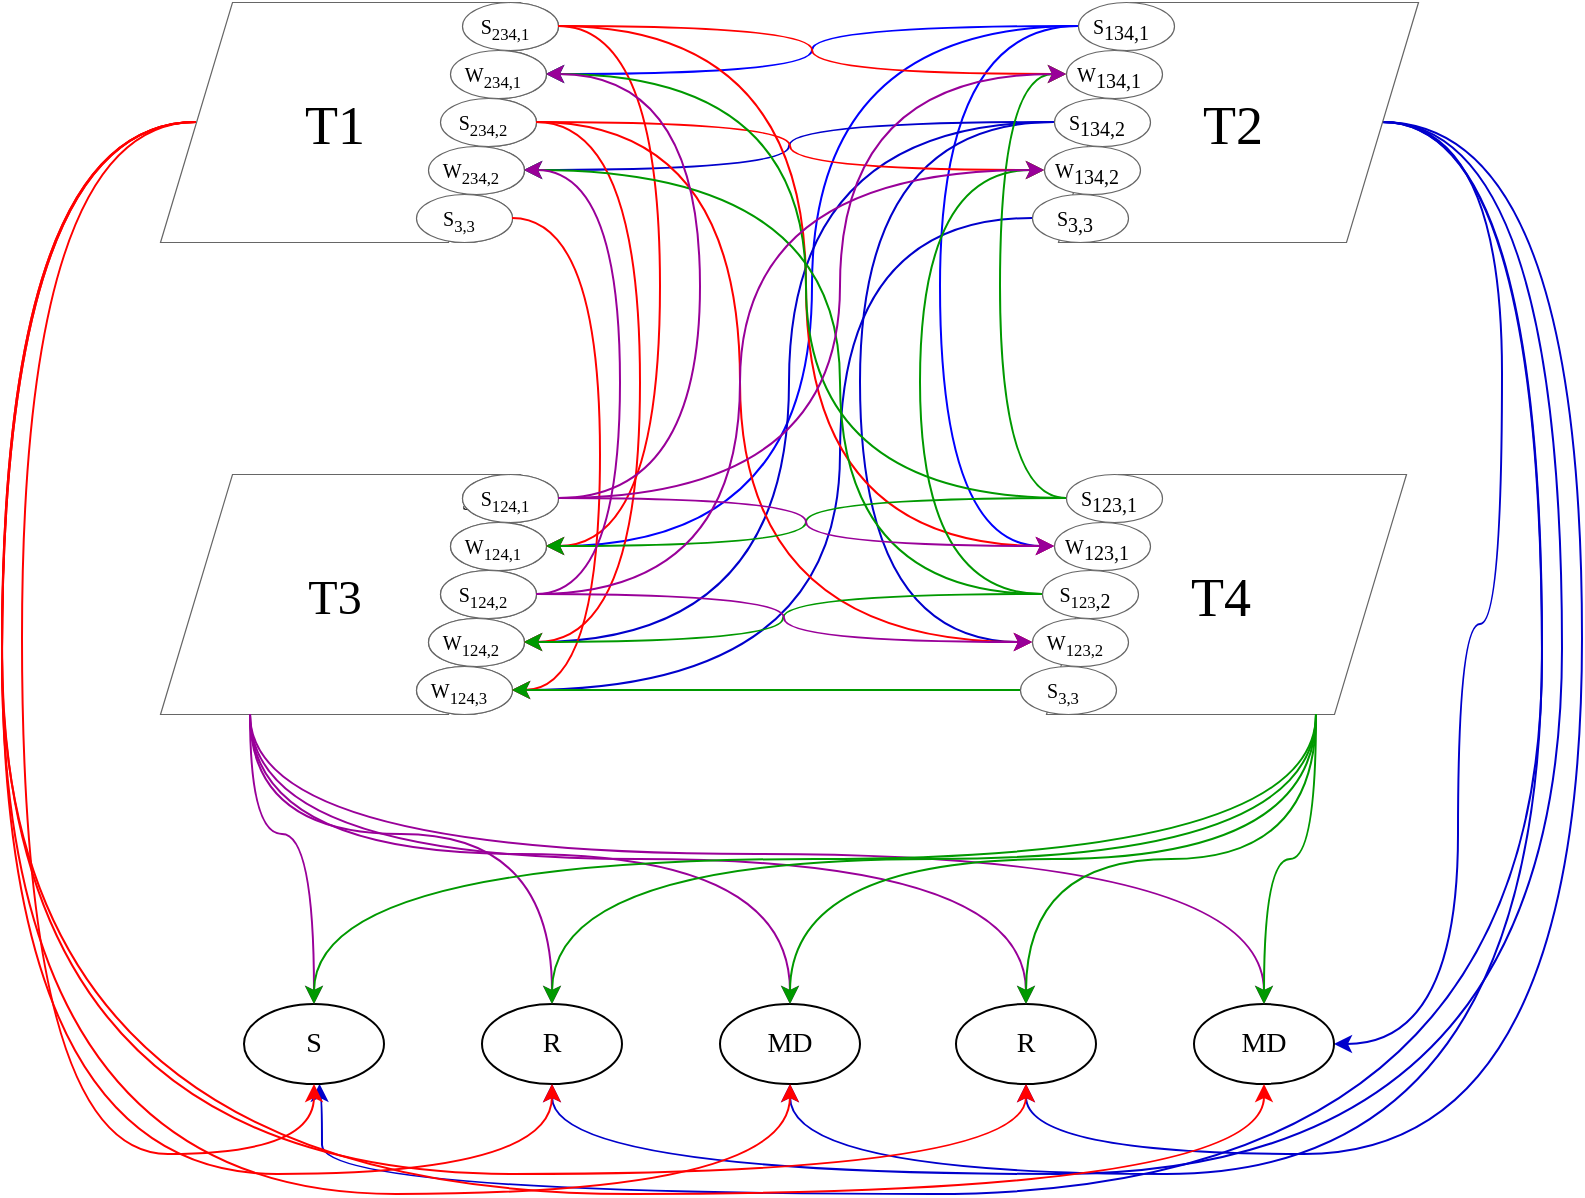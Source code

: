 <mxfile version="12.9.0" type="device"><diagram id="0S4hWptfCHv2xqRoXBx6" name="Page-1"><mxGraphModel dx="1550" dy="787" grid="1" gridSize="10" guides="1" tooltips="1" connect="1" arrows="1" fold="1" page="1" pageScale="1" pageWidth="827" pageHeight="1169" math="0" shadow="0"><root><mxCell id="0"/><mxCell id="1" parent="0"/><mxCell id="6VLG5FuxKsr_QqxVnZGW-50" style="edgeStyle=orthogonalEdgeStyle;curved=1;rounded=0;orthogonalLoop=1;jettySize=auto;html=1;exitX=1;exitY=0.5;exitDx=0;exitDy=0;entryX=1;entryY=0.5;entryDx=0;entryDy=0;strokeColor=#0000CC;" edge="1" parent="1" source="fRwO0WKlXStswiQrWgUu-68" target="6VLG5FuxKsr_QqxVnZGW-5"><mxGeometry relative="1" as="geometry"><Array as="points"><mxPoint x="770" y="104"/><mxPoint x="770" y="355"/><mxPoint x="748" y="355"/><mxPoint x="748" y="565"/></Array></mxGeometry></mxCell><mxCell id="6VLG5FuxKsr_QqxVnZGW-51" style="edgeStyle=orthogonalEdgeStyle;curved=1;rounded=0;orthogonalLoop=1;jettySize=auto;html=1;exitX=1;exitY=0.5;exitDx=0;exitDy=0;entryX=0.5;entryY=1;entryDx=0;entryDy=0;strokeColor=#0000CC;" edge="1" parent="1" source="fRwO0WKlXStswiQrWgUu-68" target="6VLG5FuxKsr_QqxVnZGW-4"><mxGeometry relative="1" as="geometry"><Array as="points"><mxPoint x="810" y="104"/><mxPoint x="810" y="620"/><mxPoint x="532" y="620"/></Array></mxGeometry></mxCell><mxCell id="6VLG5FuxKsr_QqxVnZGW-52" style="edgeStyle=orthogonalEdgeStyle;curved=1;rounded=0;orthogonalLoop=1;jettySize=auto;html=1;exitX=1;exitY=0.5;exitDx=0;exitDy=0;entryX=0.5;entryY=1;entryDx=0;entryDy=0;strokeColor=#0000CC;" edge="1" parent="1" source="fRwO0WKlXStswiQrWgUu-68" target="fRwO0WKlXStswiQrWgUu-132"><mxGeometry relative="1" as="geometry"><Array as="points"><mxPoint x="790" y="104"/><mxPoint x="790" y="630"/><mxPoint x="414" y="630"/></Array></mxGeometry></mxCell><mxCell id="6VLG5FuxKsr_QqxVnZGW-53" style="edgeStyle=orthogonalEdgeStyle;curved=1;rounded=0;orthogonalLoop=1;jettySize=auto;html=1;exitX=1;exitY=0.5;exitDx=0;exitDy=0;entryX=0.5;entryY=1;entryDx=0;entryDy=0;strokeColor=#0000CC;" edge="1" parent="1" source="fRwO0WKlXStswiQrWgUu-68" target="fRwO0WKlXStswiQrWgUu-131"><mxGeometry relative="1" as="geometry"><Array as="points"><mxPoint x="800" y="104"/><mxPoint x="800" y="630"/><mxPoint x="295" y="630"/></Array></mxGeometry></mxCell><mxCell id="6VLG5FuxKsr_QqxVnZGW-54" style="edgeStyle=orthogonalEdgeStyle;curved=1;rounded=0;orthogonalLoop=1;jettySize=auto;html=1;exitX=1;exitY=0.5;exitDx=0;exitDy=0;strokeColor=#0000CC;entryX=0.54;entryY=0.998;entryDx=0;entryDy=0;entryPerimeter=0;" edge="1" parent="1" source="fRwO0WKlXStswiQrWgUu-68" target="fRwO0WKlXStswiQrWgUu-130"><mxGeometry relative="1" as="geometry"><mxPoint x="190" y="591" as="targetPoint"/><Array as="points"><mxPoint x="790" y="104"/><mxPoint x="790" y="640"/><mxPoint x="180" y="640"/><mxPoint x="180" y="591"/><mxPoint x="179" y="591"/></Array></mxGeometry></mxCell><UserObject label="T2" lucidchartObjectId="MofJwMGn8~mS" id="fRwO0WKlXStswiQrWgUu-68"><mxCell style="html=1;whiteSpace=wrap;shape=parallelogram;perimeter=parallelogramPerimeter;anchorPointDirection=0;fontSize=27;fontColor=#000000;align=center;spacingLeft=6.72;spacingRight=11.2;spacingTop=3.2;spacing=5;strokeColor=#666666;strokeOpacity=100;fillOpacity=100;shadow=0;fillColor=#ffffff;strokeWidth=0.6;fontFamily=Times New Roman;" parent="1" vertex="1"><mxGeometry x="548" y="44" width="180" height="120" as="geometry"/></mxCell></UserObject><mxCell id="6VLG5FuxKsr_QqxVnZGW-15" style="edgeStyle=orthogonalEdgeStyle;curved=1;rounded=0;orthogonalLoop=1;jettySize=auto;html=1;exitX=0;exitY=0.5;exitDx=0;exitDy=0;entryX=1;entryY=0.5;entryDx=0;entryDy=0;strokeColor=#0000FF;" edge="1" parent="1" source="fRwO0WKlXStswiQrWgUu-71" target="fRwO0WKlXStswiQrWgUu-155"><mxGeometry relative="1" as="geometry"/></mxCell><mxCell id="6VLG5FuxKsr_QqxVnZGW-16" style="edgeStyle=orthogonalEdgeStyle;curved=1;rounded=0;orthogonalLoop=1;jettySize=auto;html=1;exitX=0;exitY=0.5;exitDx=0;exitDy=0;entryX=0;entryY=0.5;entryDx=0;entryDy=0;strokeColor=#0000FF;" edge="1" parent="1" source="fRwO0WKlXStswiQrWgUu-71" target="fRwO0WKlXStswiQrWgUu-66"><mxGeometry relative="1" as="geometry"><Array as="points"><mxPoint x="489" y="56"/><mxPoint x="489" y="316"/></Array></mxGeometry></mxCell><mxCell id="6VLG5FuxKsr_QqxVnZGW-17" style="edgeStyle=orthogonalEdgeStyle;curved=1;rounded=0;orthogonalLoop=1;jettySize=auto;html=1;exitX=0;exitY=0.5;exitDx=0;exitDy=0;entryX=1;entryY=0.5;entryDx=0;entryDy=0;strokeColor=#0000FF;" edge="1" parent="1" source="fRwO0WKlXStswiQrWgUu-71" target="fRwO0WKlXStswiQrWgUu-164"><mxGeometry relative="1" as="geometry"/></mxCell><UserObject label="S&lt;sub style=&quot;font-size: 10px&quot;&gt;134,1&lt;/sub&gt;" lucidchartObjectId="MofJ4BPKl9GO" id="fRwO0WKlXStswiQrWgUu-71"><mxCell style="html=1;whiteSpace=wrap;ellipse;fontSize=10;fontColor=#000000;align=center;spacingLeft=6.72;spacingRight=11.2;spacingTop=3.2;spacing=5;strokeColor=#666666;strokeOpacity=100;fillOpacity=100;shadow=0;fillColor=#ffffff;strokeWidth=0.6;fontFamily=Times New Roman;" parent="1" vertex="1"><mxGeometry x="558" y="44" width="48" height="24" as="geometry"/></mxCell></UserObject><UserObject label="W&lt;sub style=&quot;font-size: 10px&quot;&gt;134,1&lt;/sub&gt;" lucidchartObjectId="MofJkWQ2pW.A" id="fRwO0WKlXStswiQrWgUu-73"><mxCell style="html=1;whiteSpace=wrap;ellipse;fontSize=10;fontColor=#000000;align=center;spacingLeft=6.72;spacingRight=11.2;spacingTop=3.2;spacing=5;strokeColor=#666666;strokeOpacity=100;fillOpacity=100;shadow=0;fillColor=#ffffff;strokeWidth=0.6;fontFamily=Times New Roman;" parent="1" vertex="1"><mxGeometry x="552" y="68" width="48" height="24" as="geometry"/></mxCell></UserObject><mxCell id="6VLG5FuxKsr_QqxVnZGW-19" style="edgeStyle=orthogonalEdgeStyle;curved=1;rounded=0;orthogonalLoop=1;jettySize=auto;html=1;exitX=0;exitY=0.5;exitDx=0;exitDy=0;entryX=1;entryY=0.5;entryDx=0;entryDy=0;strokeColor=#0000CC;" edge="1" parent="1" source="fRwO0WKlXStswiQrWgUu-75" target="fRwO0WKlXStswiQrWgUu-157"><mxGeometry relative="1" as="geometry"/></mxCell><mxCell id="6VLG5FuxKsr_QqxVnZGW-20" style="edgeStyle=orthogonalEdgeStyle;curved=1;rounded=0;orthogonalLoop=1;jettySize=auto;html=1;exitX=0;exitY=0.5;exitDx=0;exitDy=0;entryX=1;entryY=0.5;entryDx=0;entryDy=0;strokeColor=#0000CC;" edge="1" parent="1" source="fRwO0WKlXStswiQrWgUu-75" target="fRwO0WKlXStswiQrWgUu-166"><mxGeometry relative="1" as="geometry"/></mxCell><mxCell id="6VLG5FuxKsr_QqxVnZGW-21" style="edgeStyle=orthogonalEdgeStyle;curved=1;rounded=0;orthogonalLoop=1;jettySize=auto;html=1;exitX=0;exitY=0.5;exitDx=0;exitDy=0;entryX=0;entryY=0.5;entryDx=0;entryDy=0;strokeColor=#0000CC;" edge="1" parent="1" source="fRwO0WKlXStswiQrWgUu-75" target="fRwO0WKlXStswiQrWgUu-74"><mxGeometry relative="1" as="geometry"><Array as="points"><mxPoint x="449" y="104"/><mxPoint x="449" y="364"/></Array></mxGeometry></mxCell><UserObject label="&lt;span style=&quot;font-size: 10px&quot;&gt;S&lt;/span&gt;&lt;sub style=&quot;font-size: 10px&quot;&gt;134,2&lt;/sub&gt;" lucidchartObjectId="MofJmRIFMM4r" id="fRwO0WKlXStswiQrWgUu-75"><mxCell style="html=1;whiteSpace=wrap;ellipse;fontSize=10;fontColor=#000000;align=center;spacingLeft=6.72;spacingRight=11.2;spacingTop=3.2;spacing=5;strokeColor=#666666;strokeOpacity=100;fillOpacity=100;shadow=0;fillColor=#ffffff;strokeWidth=0.6;fontFamily=Times New Roman;" parent="1" vertex="1"><mxGeometry x="546" y="92" width="48" height="24" as="geometry"/></mxCell></UserObject><UserObject label="W&lt;sub style=&quot;font-size: 10px&quot;&gt;134,2&lt;/sub&gt;" lucidchartObjectId="MofJY4cPHfTY" id="fRwO0WKlXStswiQrWgUu-77"><mxCell style="html=1;whiteSpace=wrap;ellipse;fontSize=10;fontColor=#000000;align=center;spacingLeft=6.72;spacingRight=11.2;spacingTop=3.2;spacing=5;strokeColor=#666666;strokeOpacity=100;fillOpacity=100;shadow=0;fillColor=#ffffff;strokeWidth=0.6;fontFamily=Times New Roman;" parent="1" vertex="1"><mxGeometry x="541" y="116" width="48" height="24" as="geometry"/></mxCell></UserObject><mxCell id="6VLG5FuxKsr_QqxVnZGW-22" style="edgeStyle=orthogonalEdgeStyle;curved=1;rounded=0;orthogonalLoop=1;jettySize=auto;html=1;exitX=0;exitY=0.5;exitDx=0;exitDy=0;entryX=1;entryY=0.5;entryDx=0;entryDy=0;strokeColor=#0000CC;" edge="1" parent="1" source="fRwO0WKlXStswiQrWgUu-80" target="fRwO0WKlXStswiQrWgUu-167"><mxGeometry relative="1" as="geometry"><Array as="points"><mxPoint x="439" y="152"/><mxPoint x="439" y="388"/></Array></mxGeometry></mxCell><UserObject label="S&lt;sub style=&quot;font-size: 10px&quot;&gt;3,3&lt;/sub&gt;" lucidchartObjectId="MofJpXrhPUDA" id="fRwO0WKlXStswiQrWgUu-80"><mxCell style="html=1;whiteSpace=wrap;ellipse;fontSize=10;fontColor=#000000;align=center;spacingLeft=6.72;spacingRight=11.2;spacingTop=3.2;spacing=5;strokeColor=#666666;strokeOpacity=100;fillOpacity=100;shadow=0;fillColor=#ffffff;strokeWidth=0.6;fontFamily=Times New Roman;" parent="1" vertex="1"><mxGeometry x="535" y="140" width="48" height="24" as="geometry"/></mxCell></UserObject><mxCell id="fRwO0WKlXStswiQrWgUu-130" value="S" style="ellipse;whiteSpace=wrap;html=1;shadow=0;fontFamily=Times New Roman;fontSize=14;" parent="1" vertex="1"><mxGeometry x="141" y="545" width="70" height="40" as="geometry"/></mxCell><mxCell id="fRwO0WKlXStswiQrWgUu-131" value="R" style="ellipse;whiteSpace=wrap;html=1;shadow=0;fontFamily=Times New Roman;fontSize=14;" parent="1" vertex="1"><mxGeometry x="260" y="545" width="70" height="40" as="geometry"/></mxCell><mxCell id="fRwO0WKlXStswiQrWgUu-132" value="MD" style="ellipse;whiteSpace=wrap;html=1;shadow=0;fontFamily=Times New Roman;fontSize=14;" parent="1" vertex="1"><mxGeometry x="379" y="545" width="70" height="40" as="geometry"/></mxCell><mxCell id="6VLG5FuxKsr_QqxVnZGW-2" value="" style="group" vertex="1" connectable="0" parent="1"><mxGeometry x="99" y="280" width="199" height="144" as="geometry"/></mxCell><UserObject label="T3" lucidchartObjectId="DsfJhHFJAg9l" id="fRwO0WKlXStswiQrWgUu-65"><mxCell style="html=1;whiteSpace=wrap;shape=parallelogram;perimeter=parallelogramPerimeter;anchorPointDirection=0;fontSize=24;fontColor=#000000;align=center;spacingLeft=6.72;spacingRight=11.2;spacingTop=3.2;spacing=5;strokeColor=#666666;strokeOpacity=100;fillOpacity=100;shadow=0;fillColor=#ffffff;strokeWidth=0.6;fontFamily=Times New Roman;" parent="6VLG5FuxKsr_QqxVnZGW-2" vertex="1"><mxGeometry width="180" height="120" as="geometry"/></mxCell></UserObject><UserObject label="S123567,1" lucidchartObjectId="DsfJ2_~DsUY0" id="fRwO0WKlXStswiQrWgUu-67"><mxCell style="html=1;whiteSpace=wrap;ellipse;fontSize=10;fontColor=#000000;align=center;spacingLeft=6.72;spacingRight=11.2;spacingTop=3.2;spacing=5;strokeColor=#666666;strokeOpacity=100;fillOpacity=100;shadow=0;fillColor=#ffffff;strokeWidth=0.6;fontFamily=Times New Roman;" parent="6VLG5FuxKsr_QqxVnZGW-2" vertex="1"><mxGeometry x="151" width="48" height="24" as="geometry"/></mxCell></UserObject><UserObject label="W168,1" lucidchartObjectId="DsfJARWSgV_c" id="fRwO0WKlXStswiQrWgUu-70"><mxCell style="html=1;whiteSpace=wrap;ellipse;fontSize=10;fontColor=#000000;align=center;spacingLeft=6.72;spacingRight=11.2;spacingTop=3.2;spacing=5;strokeColor=#666666;strokeOpacity=100;fillOpacity=100;shadow=0;fillColor=#ffffff;strokeWidth=0.6;fontFamily=Times New Roman;" parent="6VLG5FuxKsr_QqxVnZGW-2" vertex="1"><mxGeometry x="145" y="24" width="48" height="24" as="geometry"/></mxCell></UserObject><UserObject label="W3,2" lucidchartObjectId="DsfJtX_I.BW~" id="fRwO0WKlXStswiQrWgUu-72"><mxCell style="html=1;whiteSpace=wrap;ellipse;fontSize=10;fontColor=#000000;align=center;spacingLeft=6.72;spacingRight=11.2;spacingTop=3.2;spacing=5;strokeColor=#666666;strokeOpacity=100;fillOpacity=100;shadow=0;fillColor=#ffffff;strokeWidth=0.6;fontFamily=Times New Roman;" parent="6VLG5FuxKsr_QqxVnZGW-2" vertex="1"><mxGeometry x="140" y="48" width="48" height="24" as="geometry"/></mxCell></UserObject><UserObject label="S1,2" lucidchartObjectId="DsfJk3O54fmY" id="fRwO0WKlXStswiQrWgUu-76"><mxCell style="html=1;whiteSpace=wrap;ellipse;fontSize=10;fontColor=#000000;align=center;spacingLeft=6.72;spacingRight=11.2;spacingTop=3.2;spacing=5;strokeColor=#666666;strokeOpacity=100;fillOpacity=100;shadow=0;fillColor=#ffffff;strokeWidth=0.6;fontFamily=Times New Roman;" parent="6VLG5FuxKsr_QqxVnZGW-2" vertex="1"><mxGeometry x="134" y="72" width="48" height="24" as="geometry"/></mxCell></UserObject><UserObject label="W1,2" lucidchartObjectId="DsfJ9u0x5gxW" id="fRwO0WKlXStswiQrWgUu-79"><mxCell style="html=1;whiteSpace=wrap;ellipse;fontSize=10;fontColor=#000000;align=center;spacingLeft=6.72;spacingRight=11.2;spacingTop=3.2;spacing=5;strokeColor=#666666;strokeOpacity=100;fillOpacity=100;shadow=0;fillColor=#ffffff;strokeWidth=0.6;fontFamily=Times New Roman;" parent="6VLG5FuxKsr_QqxVnZGW-2" vertex="1"><mxGeometry x="128" y="96" width="48" height="24" as="geometry"/></mxCell></UserObject><mxCell id="fRwO0WKlXStswiQrWgUu-161" value="" style="group;fontFamily=Times New Roman;fontColor=#000000;" parent="6VLG5FuxKsr_QqxVnZGW-2" vertex="1" connectable="0"><mxGeometry width="199" height="144" as="geometry"/></mxCell><UserObject label="S&lt;sub&gt;124,1&lt;/sub&gt;" lucidchartObjectId="DsfJ2_~DsUY0" id="fRwO0WKlXStswiQrWgUu-163"><mxCell style="html=1;whiteSpace=wrap;ellipse;fontSize=10;fontColor=#000000;align=center;spacingLeft=6.72;spacingRight=11.2;spacingTop=3.2;spacing=5;strokeColor=#666666;strokeOpacity=100;fillOpacity=100;shadow=0;fillColor=#ffffff;strokeWidth=0.6;fontFamily=Times New Roman;" parent="fRwO0WKlXStswiQrWgUu-161" vertex="1"><mxGeometry x="151" width="48" height="24" as="geometry"/></mxCell></UserObject><UserObject label="W&lt;sub&gt;124,1&lt;/sub&gt;" lucidchartObjectId="DsfJARWSgV_c" id="fRwO0WKlXStswiQrWgUu-164"><mxCell style="html=1;whiteSpace=wrap;ellipse;fontSize=10;fontColor=#000000;align=center;spacingLeft=6.72;spacingRight=11.2;spacingTop=3.2;spacing=5;strokeColor=#666666;strokeOpacity=100;fillOpacity=100;shadow=0;fillColor=#ffffff;strokeWidth=0.6;fontFamily=Times New Roman;" parent="fRwO0WKlXStswiQrWgUu-161" vertex="1"><mxGeometry x="145" y="24" width="48" height="24" as="geometry"/></mxCell></UserObject><UserObject label="&lt;span style=&quot;font-size: 10px&quot;&gt;S&lt;sub&gt;124&lt;/sub&gt;&lt;/span&gt;&lt;sub&gt;,2&lt;/sub&gt;" lucidchartObjectId="DsfJtX_I.BW~" id="fRwO0WKlXStswiQrWgUu-165"><mxCell style="html=1;whiteSpace=wrap;ellipse;fontSize=10;fontColor=#000000;align=center;spacingLeft=6.72;spacingRight=11.2;spacingTop=3.2;spacing=5;strokeColor=#666666;strokeOpacity=100;fillOpacity=100;shadow=0;fillColor=#ffffff;strokeWidth=0.6;fontFamily=Times New Roman;" parent="fRwO0WKlXStswiQrWgUu-161" vertex="1"><mxGeometry x="140" y="48" width="48" height="24" as="geometry"/></mxCell></UserObject><UserObject label="&lt;span style=&quot;font-size: 10px&quot;&gt;W&lt;/span&gt;&lt;sub&gt;124,2&lt;/sub&gt;" lucidchartObjectId="DsfJk3O54fmY" id="fRwO0WKlXStswiQrWgUu-166"><mxCell style="html=1;whiteSpace=wrap;ellipse;fontSize=10;fontColor=#000000;align=center;spacingLeft=6.72;spacingRight=11.2;spacingTop=3.2;spacing=5;strokeColor=#666666;strokeOpacity=100;fillOpacity=100;shadow=0;fillColor=#ffffff;strokeWidth=0.6;fontFamily=Times New Roman;" parent="fRwO0WKlXStswiQrWgUu-161" vertex="1"><mxGeometry x="134" y="72" width="48" height="24" as="geometry"/></mxCell></UserObject><UserObject label="W&lt;sub&gt;124,3&lt;/sub&gt;" lucidchartObjectId="DsfJ9u0x5gxW" id="fRwO0WKlXStswiQrWgUu-167"><mxCell style="html=1;whiteSpace=wrap;ellipse;fontSize=10;fontColor=#000000;align=center;spacingLeft=6.72;spacingRight=11.2;spacingTop=3.2;spacing=5;strokeColor=#666666;strokeOpacity=100;fillOpacity=100;shadow=0;fillColor=#ffffff;strokeWidth=0.6;fontFamily=Times New Roman;" parent="fRwO0WKlXStswiQrWgUu-161" vertex="1"><mxGeometry x="128" y="96" width="48" height="24" as="geometry"/></mxCell></UserObject><mxCell id="6VLG5FuxKsr_QqxVnZGW-4" value="R" style="ellipse;whiteSpace=wrap;html=1;shadow=0;fontFamily=Times New Roman;fontSize=14;" vertex="1" parent="1"><mxGeometry x="497" y="545" width="70" height="40" as="geometry"/></mxCell><mxCell id="6VLG5FuxKsr_QqxVnZGW-5" value="MD" style="ellipse;whiteSpace=wrap;html=1;shadow=0;fontFamily=Times New Roman;fontSize=14;" vertex="1" parent="1"><mxGeometry x="616" y="545" width="70" height="40" as="geometry"/></mxCell><mxCell id="6VLG5FuxKsr_QqxVnZGW-6" value="" style="group" vertex="1" connectable="0" parent="1"><mxGeometry x="99" y="44" width="199" height="120" as="geometry"/></mxCell><UserObject label="S234567,1" lucidchartObjectId="BjfJ-Wms_cH1" id="fRwO0WKlXStswiQrWgUu-86"><mxCell style="html=1;whiteSpace=wrap;ellipse;fontSize=10;fontColor=#000000;align=center;spacingLeft=6.72;spacingRight=11.2;spacingTop=3.2;spacing=5;strokeColor=#666666;strokeOpacity=100;fillOpacity=100;shadow=0;fillColor=#ffffff;strokeWidth=0.6;fontFamily=Times New Roman;" parent="6VLG5FuxKsr_QqxVnZGW-6" vertex="1"><mxGeometry x="151" width="48" height="24" as="geometry"/></mxCell></UserObject><UserObject label="W468,1" lucidchartObjectId="LjfJGRcRzpxh" id="fRwO0WKlXStswiQrWgUu-87"><mxCell style="html=1;whiteSpace=wrap;ellipse;fontSize=10;fontColor=#000000;align=center;spacingLeft=6.72;spacingRight=11.2;spacingTop=3.2;spacing=5;strokeColor=#666666;strokeOpacity=100;fillOpacity=100;shadow=0;fillColor=#ffffff;strokeWidth=0.6;fontFamily=Times New Roman;" parent="6VLG5FuxKsr_QqxVnZGW-6" vertex="1"><mxGeometry x="145" y="24" width="48" height="24" as="geometry"/></mxCell></UserObject><UserObject label="W2,2" lucidchartObjectId="RjfJDybG9h_2" id="fRwO0WKlXStswiQrWgUu-88"><mxCell style="html=1;whiteSpace=wrap;ellipse;fontSize=10;fontColor=#000000;align=center;spacingLeft=6.72;spacingRight=11.2;spacingTop=3.2;spacing=5;strokeColor=#666666;strokeOpacity=100;fillOpacity=100;shadow=0;fillColor=#ffffff;strokeWidth=0.6;fontFamily=Times New Roman;" parent="6VLG5FuxKsr_QqxVnZGW-6" vertex="1"><mxGeometry x="140" y="48" width="48" height="24" as="geometry"/></mxCell></UserObject><UserObject label="W4,2" lucidchartObjectId="UjfJbLHC._qr" id="fRwO0WKlXStswiQrWgUu-89"><mxCell style="html=1;whiteSpace=wrap;ellipse;fontSize=10;fontColor=#000000;align=center;spacingLeft=6.72;spacingRight=11.2;spacingTop=3.2;spacing=5;strokeColor=#666666;strokeOpacity=100;fillOpacity=100;shadow=0;fillColor=#ffffff;strokeWidth=0.6;fontFamily=Times New Roman;" parent="6VLG5FuxKsr_QqxVnZGW-6" vertex="1"><mxGeometry x="134" y="72" width="48" height="24" as="geometry"/></mxCell></UserObject><UserObject label="W8,2" lucidchartObjectId="XjfJ4xRKOne~" id="fRwO0WKlXStswiQrWgUu-90"><mxCell style="html=1;whiteSpace=wrap;ellipse;fontSize=10;fontColor=#000000;align=center;spacingLeft=6.72;spacingRight=11.2;spacingTop=3.2;spacing=5;strokeColor=#666666;strokeOpacity=100;fillOpacity=100;shadow=0;fillColor=#ffffff;strokeWidth=0.6;fontFamily=Times New Roman;" parent="6VLG5FuxKsr_QqxVnZGW-6" vertex="1"><mxGeometry x="128" y="96" width="48" height="24" as="geometry"/></mxCell></UserObject><UserObject label="T1" lucidchartObjectId="r7eJwl74D5yz" id="fRwO0WKlXStswiQrWgUu-153"><mxCell style="html=1;whiteSpace=wrap;shape=parallelogram;perimeter=parallelogramPerimeter;anchorPointDirection=0;fontSize=27;fontColor=#000000;align=center;spacingLeft=6.72;spacingRight=11.2;spacingTop=3.2;spacing=5;strokeColor=#666666;strokeOpacity=100;fillOpacity=100;shadow=0;fillColor=#ffffff;strokeWidth=0.6;fontFamily=Times New Roman;" parent="6VLG5FuxKsr_QqxVnZGW-6" vertex="1"><mxGeometry width="180" height="120" as="geometry"/></mxCell></UserObject><UserObject label="S&lt;sub&gt;234,1&lt;/sub&gt;" lucidchartObjectId="BjfJ-Wms_cH1" id="fRwO0WKlXStswiQrWgUu-154"><mxCell style="html=1;whiteSpace=wrap;ellipse;fontSize=10;fontColor=#000000;align=center;spacingLeft=6.72;spacingRight=11.2;spacingTop=3.2;spacing=5;strokeColor=#666666;strokeOpacity=100;fillOpacity=100;shadow=0;fillColor=#ffffff;strokeWidth=0.6;fontFamily=Times New Roman;" parent="6VLG5FuxKsr_QqxVnZGW-6" vertex="1"><mxGeometry x="151" width="48" height="24" as="geometry"/></mxCell></UserObject><UserObject label="W&lt;sub&gt;234,1&lt;/sub&gt;" lucidchartObjectId="LjfJGRcRzpxh" id="fRwO0WKlXStswiQrWgUu-155"><mxCell style="html=1;whiteSpace=wrap;ellipse;fontSize=10;fontColor=#000000;align=center;spacingLeft=6.72;spacingRight=11.2;spacingTop=3.2;spacing=5;strokeColor=#666666;strokeOpacity=100;fillOpacity=100;shadow=0;fillColor=#ffffff;strokeWidth=0.6;fontFamily=Times New Roman;" parent="6VLG5FuxKsr_QqxVnZGW-6" vertex="1"><mxGeometry x="145" y="24" width="48" height="24" as="geometry"/></mxCell></UserObject><UserObject label="S&lt;sub&gt;234,2&lt;/sub&gt;" lucidchartObjectId="RjfJDybG9h_2" id="fRwO0WKlXStswiQrWgUu-156"><mxCell style="html=1;whiteSpace=wrap;ellipse;fontSize=10;fontColor=#000000;align=center;spacingLeft=6.72;spacingRight=11.2;spacingTop=3.2;spacing=5;strokeColor=#666666;strokeOpacity=100;fillOpacity=100;shadow=0;fillColor=#ffffff;strokeWidth=0.6;fontFamily=Times New Roman;" parent="6VLG5FuxKsr_QqxVnZGW-6" vertex="1"><mxGeometry x="140" y="48" width="48" height="24" as="geometry"/></mxCell></UserObject><UserObject label="W&lt;sub&gt;234,2&lt;/sub&gt;" lucidchartObjectId="UjfJbLHC._qr" id="fRwO0WKlXStswiQrWgUu-157"><mxCell style="html=1;whiteSpace=wrap;ellipse;fontSize=10;fontColor=#000000;align=center;spacingLeft=6.72;spacingRight=11.2;spacingTop=3.2;spacing=5;strokeColor=#666666;strokeOpacity=100;fillOpacity=100;shadow=0;fillColor=#ffffff;strokeWidth=0.6;fontFamily=Times New Roman;" parent="6VLG5FuxKsr_QqxVnZGW-6" vertex="1"><mxGeometry x="134" y="72" width="48" height="24" as="geometry"/></mxCell></UserObject><UserObject label="S&lt;sub&gt;3,3&lt;/sub&gt;" lucidchartObjectId="XjfJ4xRKOne~" id="fRwO0WKlXStswiQrWgUu-158"><mxCell style="html=1;whiteSpace=wrap;ellipse;fontSize=10;fontColor=#000000;align=center;spacingLeft=6.72;spacingRight=11.2;spacingTop=3.2;spacing=5;strokeColor=#666666;strokeOpacity=100;fillOpacity=100;shadow=0;fillColor=#ffffff;strokeWidth=0.6;fontFamily=Times New Roman;" parent="6VLG5FuxKsr_QqxVnZGW-6" vertex="1"><mxGeometry x="128" y="96" width="48" height="24" as="geometry"/></mxCell></UserObject><mxCell id="6VLG5FuxKsr_QqxVnZGW-7" value="" style="group" vertex="1" connectable="0" parent="1"><mxGeometry x="529" y="280" width="193" height="120" as="geometry"/></mxCell><mxCell id="6VLG5FuxKsr_QqxVnZGW-3" value="" style="group" vertex="1" connectable="0" parent="6VLG5FuxKsr_QqxVnZGW-7"><mxGeometry width="193" height="120" as="geometry"/></mxCell><UserObject label="T4" lucidchartObjectId="PtfJ9S-849rq" id="fRwO0WKlXStswiQrWgUu-63"><mxCell style="html=1;whiteSpace=wrap;shape=parallelogram;perimeter=parallelogramPerimeter;anchorPointDirection=0;fontSize=27;fontColor=#000000;align=center;spacingLeft=6.72;spacingRight=11.2;spacingTop=3.2;spacing=5;strokeColor=#666666;strokeOpacity=100;fillOpacity=100;shadow=0;fillColor=#ffffff;strokeWidth=0.6;fontFamily=Times New Roman;" parent="6VLG5FuxKsr_QqxVnZGW-3" vertex="1"><mxGeometry x="13" width="180" height="120" as="geometry"/></mxCell></UserObject><UserObject label="S&lt;sub style=&quot;font-size: 10px&quot;&gt;123,1&lt;/sub&gt;" lucidchartObjectId="PtfJA6U~3Blm" id="fRwO0WKlXStswiQrWgUu-64"><mxCell style="html=1;whiteSpace=wrap;ellipse;fontSize=10;fontColor=#000000;align=center;spacingLeft=6.72;spacingRight=11.2;spacingTop=3.2;spacing=5;strokeColor=#666666;strokeOpacity=100;fillOpacity=100;shadow=0;fillColor=#ffffff;strokeWidth=0.6;fontFamily=Times New Roman;" parent="6VLG5FuxKsr_QqxVnZGW-3" vertex="1"><mxGeometry x="23" width="48" height="24" as="geometry"/></mxCell></UserObject><UserObject label="W&lt;sub style=&quot;font-size: 10px&quot;&gt;123,1&lt;/sub&gt;" lucidchartObjectId="PtfJ3c1Smah7" id="fRwO0WKlXStswiQrWgUu-66"><mxCell style="html=1;whiteSpace=wrap;ellipse;fontSize=10;fontColor=#000000;align=center;spacingLeft=6.72;spacingRight=11.2;spacingTop=3.2;spacing=5;strokeColor=#666666;strokeOpacity=100;fillOpacity=100;shadow=0;fillColor=#ffffff;strokeWidth=0.6;fontFamily=Times New Roman;" parent="6VLG5FuxKsr_QqxVnZGW-3" vertex="1"><mxGeometry x="17" y="24" width="48" height="24" as="geometry"/></mxCell></UserObject><UserObject label="&lt;span style=&quot;font-size: 10px&quot;&gt;S&lt;/span&gt;&lt;sub&gt;123&lt;/sub&gt;&lt;sub style=&quot;font-size: 10px&quot;&gt;,2&lt;/sub&gt;" lucidchartObjectId="PtfJxlBOVudP" id="fRwO0WKlXStswiQrWgUu-69"><mxCell style="html=1;whiteSpace=wrap;ellipse;fontSize=10;fontColor=#000000;align=center;spacingLeft=6.72;spacingRight=11.2;spacingTop=3.2;spacing=5;strokeColor=#666666;strokeOpacity=100;fillOpacity=100;shadow=0;fillColor=#ffffff;strokeWidth=0.6;fontFamily=Times New Roman;" parent="6VLG5FuxKsr_QqxVnZGW-3" vertex="1"><mxGeometry x="11" y="48" width="48" height="24" as="geometry"/></mxCell></UserObject><UserObject label="W&lt;sub&gt;123,2&lt;/sub&gt;" lucidchartObjectId="PtfJOY-U7aTV" id="fRwO0WKlXStswiQrWgUu-74"><mxCell style="html=1;whiteSpace=wrap;ellipse;fontSize=10;fontColor=#000000;align=center;spacingLeft=6.72;spacingRight=11.2;spacingTop=3.2;spacing=5;strokeColor=#666666;strokeOpacity=100;fillOpacity=100;shadow=0;fillColor=#ffffff;strokeWidth=0.6;fontFamily=Times New Roman;" parent="6VLG5FuxKsr_QqxVnZGW-3" vertex="1"><mxGeometry x="6" y="72" width="48" height="24" as="geometry"/></mxCell></UserObject><UserObject label="S&lt;sub&gt;3,3&lt;/sub&gt;" lucidchartObjectId="PtfJXt0Acyl6" id="fRwO0WKlXStswiQrWgUu-78"><mxCell style="html=1;whiteSpace=wrap;ellipse;fontSize=10;fontColor=#000000;align=center;spacingLeft=6.72;spacingRight=11.2;spacingTop=3.2;spacing=5;strokeColor=#666666;strokeOpacity=100;fillOpacity=100;shadow=0;fillColor=#ffffff;strokeWidth=0.6;fontFamily=Times New Roman;" parent="6VLG5FuxKsr_QqxVnZGW-3" vertex="1"><mxGeometry y="96" width="48" height="24" as="geometry"/></mxCell></UserObject><mxCell id="6VLG5FuxKsr_QqxVnZGW-8" style="edgeStyle=orthogonalEdgeStyle;curved=1;rounded=0;orthogonalLoop=1;jettySize=auto;html=1;exitX=1;exitY=0.5;exitDx=0;exitDy=0;entryX=0;entryY=0.5;entryDx=0;entryDy=0;strokeColor=#FF0000;" edge="1" parent="1" source="fRwO0WKlXStswiQrWgUu-154" target="fRwO0WKlXStswiQrWgUu-73"><mxGeometry relative="1" as="geometry"/></mxCell><mxCell id="6VLG5FuxKsr_QqxVnZGW-9" style="edgeStyle=orthogonalEdgeStyle;curved=1;rounded=0;orthogonalLoop=1;jettySize=auto;html=1;exitX=1;exitY=0.5;exitDx=0;exitDy=0;entryX=1;entryY=0.5;entryDx=0;entryDy=0;strokeColor=#FF0000;" edge="1" parent="1" source="fRwO0WKlXStswiQrWgUu-154" target="fRwO0WKlXStswiQrWgUu-164"><mxGeometry relative="1" as="geometry"><Array as="points"><mxPoint x="349" y="56"/><mxPoint x="349" y="316"/></Array></mxGeometry></mxCell><mxCell id="6VLG5FuxKsr_QqxVnZGW-10" style="edgeStyle=orthogonalEdgeStyle;curved=1;rounded=0;orthogonalLoop=1;jettySize=auto;html=1;exitX=1;exitY=0.5;exitDx=0;exitDy=0;entryX=0;entryY=0.5;entryDx=0;entryDy=0;strokeColor=#FF0000;" edge="1" parent="1" source="fRwO0WKlXStswiQrWgUu-154" target="fRwO0WKlXStswiQrWgUu-66"><mxGeometry relative="1" as="geometry"/></mxCell><mxCell id="6VLG5FuxKsr_QqxVnZGW-11" style="edgeStyle=orthogonalEdgeStyle;curved=1;rounded=0;orthogonalLoop=1;jettySize=auto;html=1;exitX=1;exitY=0.5;exitDx=0;exitDy=0;entryX=0;entryY=0.5;entryDx=0;entryDy=0;strokeColor=#FF0000;" edge="1" parent="1" source="fRwO0WKlXStswiQrWgUu-156" target="fRwO0WKlXStswiQrWgUu-77"><mxGeometry relative="1" as="geometry"/></mxCell><mxCell id="6VLG5FuxKsr_QqxVnZGW-12" style="edgeStyle=orthogonalEdgeStyle;curved=1;rounded=0;orthogonalLoop=1;jettySize=auto;html=1;exitX=1;exitY=0.5;exitDx=0;exitDy=0;entryX=1;entryY=0.5;entryDx=0;entryDy=0;strokeColor=#FF0000;" edge="1" parent="1" source="fRwO0WKlXStswiQrWgUu-156" target="fRwO0WKlXStswiQrWgUu-166"><mxGeometry relative="1" as="geometry"><Array as="points"><mxPoint x="339" y="104"/><mxPoint x="339" y="364"/></Array></mxGeometry></mxCell><mxCell id="6VLG5FuxKsr_QqxVnZGW-13" style="edgeStyle=orthogonalEdgeStyle;curved=1;rounded=0;orthogonalLoop=1;jettySize=auto;html=1;exitX=1;exitY=0.5;exitDx=0;exitDy=0;entryX=0;entryY=0.5;entryDx=0;entryDy=0;strokeColor=#FF0000;" edge="1" parent="1" source="fRwO0WKlXStswiQrWgUu-156" target="fRwO0WKlXStswiQrWgUu-74"><mxGeometry relative="1" as="geometry"><Array as="points"><mxPoint x="389" y="104"/><mxPoint x="389" y="364"/></Array></mxGeometry></mxCell><mxCell id="6VLG5FuxKsr_QqxVnZGW-18" style="edgeStyle=orthogonalEdgeStyle;curved=1;rounded=0;orthogonalLoop=1;jettySize=auto;html=1;exitX=1;exitY=0.5;exitDx=0;exitDy=0;entryX=1;entryY=0.5;entryDx=0;entryDy=0;strokeColor=#FF0000;" edge="1" parent="1" source="fRwO0WKlXStswiQrWgUu-158" target="fRwO0WKlXStswiQrWgUu-167"><mxGeometry relative="1" as="geometry"><Array as="points"><mxPoint x="319" y="152"/><mxPoint x="319" y="388"/></Array></mxGeometry></mxCell><mxCell id="6VLG5FuxKsr_QqxVnZGW-23" style="edgeStyle=orthogonalEdgeStyle;curved=1;rounded=0;orthogonalLoop=1;jettySize=auto;html=1;exitX=0;exitY=0.5;exitDx=0;exitDy=0;entryX=1;entryY=0.5;entryDx=0;entryDy=0;strokeColor=#009900;" edge="1" parent="1" source="fRwO0WKlXStswiQrWgUu-64" target="fRwO0WKlXStswiQrWgUu-164"><mxGeometry relative="1" as="geometry"/></mxCell><mxCell id="6VLG5FuxKsr_QqxVnZGW-24" style="edgeStyle=orthogonalEdgeStyle;curved=1;rounded=0;orthogonalLoop=1;jettySize=auto;html=1;exitX=0;exitY=0.5;exitDx=0;exitDy=0;entryX=1;entryY=0.5;entryDx=0;entryDy=0;strokeColor=#009900;" edge="1" parent="1" source="fRwO0WKlXStswiQrWgUu-64" target="fRwO0WKlXStswiQrWgUu-155"><mxGeometry relative="1" as="geometry"/></mxCell><mxCell id="6VLG5FuxKsr_QqxVnZGW-25" style="edgeStyle=orthogonalEdgeStyle;curved=1;rounded=0;orthogonalLoop=1;jettySize=auto;html=1;exitX=0;exitY=0.5;exitDx=0;exitDy=0;entryX=0;entryY=0.5;entryDx=0;entryDy=0;strokeColor=#009900;" edge="1" parent="1" source="fRwO0WKlXStswiQrWgUu-64" target="fRwO0WKlXStswiQrWgUu-73"><mxGeometry relative="1" as="geometry"><Array as="points"><mxPoint x="519" y="292"/><mxPoint x="519" y="80"/></Array></mxGeometry></mxCell><mxCell id="6VLG5FuxKsr_QqxVnZGW-26" style="edgeStyle=orthogonalEdgeStyle;curved=1;rounded=0;orthogonalLoop=1;jettySize=auto;html=1;exitX=0;exitY=0.5;exitDx=0;exitDy=0;entryX=0;entryY=0.5;entryDx=0;entryDy=0;strokeColor=#009900;" edge="1" parent="1" source="fRwO0WKlXStswiQrWgUu-69" target="fRwO0WKlXStswiQrWgUu-77"><mxGeometry relative="1" as="geometry"><Array as="points"><mxPoint x="479" y="340"/><mxPoint x="479" y="128"/></Array></mxGeometry></mxCell><mxCell id="6VLG5FuxKsr_QqxVnZGW-27" style="edgeStyle=orthogonalEdgeStyle;curved=1;rounded=0;orthogonalLoop=1;jettySize=auto;html=1;exitX=0;exitY=0.5;exitDx=0;exitDy=0;entryX=1;entryY=0.5;entryDx=0;entryDy=0;strokeColor=#009900;" edge="1" parent="1" source="fRwO0WKlXStswiQrWgUu-69" target="fRwO0WKlXStswiQrWgUu-166"><mxGeometry relative="1" as="geometry"/></mxCell><mxCell id="6VLG5FuxKsr_QqxVnZGW-28" style="edgeStyle=orthogonalEdgeStyle;curved=1;rounded=0;orthogonalLoop=1;jettySize=auto;html=1;exitX=0;exitY=0.5;exitDx=0;exitDy=0;entryX=1;entryY=0.5;entryDx=0;entryDy=0;strokeColor=#009900;" edge="1" parent="1" source="fRwO0WKlXStswiQrWgUu-69" target="fRwO0WKlXStswiQrWgUu-157"><mxGeometry relative="1" as="geometry"><Array as="points"><mxPoint x="439" y="340"/><mxPoint x="439" y="128"/></Array></mxGeometry></mxCell><mxCell id="6VLG5FuxKsr_QqxVnZGW-29" style="edgeStyle=orthogonalEdgeStyle;curved=1;rounded=0;orthogonalLoop=1;jettySize=auto;html=1;exitX=0;exitY=0.5;exitDx=0;exitDy=0;strokeColor=#009900;" edge="1" parent="1" source="fRwO0WKlXStswiQrWgUu-78" target="fRwO0WKlXStswiQrWgUu-167"><mxGeometry relative="1" as="geometry"/></mxCell><mxCell id="6VLG5FuxKsr_QqxVnZGW-30" style="edgeStyle=orthogonalEdgeStyle;curved=1;rounded=0;orthogonalLoop=1;jettySize=auto;html=1;exitX=1;exitY=0.5;exitDx=0;exitDy=0;entryX=0;entryY=0.5;entryDx=0;entryDy=0;strokeColor=#990099;" edge="1" parent="1" source="fRwO0WKlXStswiQrWgUu-163" target="fRwO0WKlXStswiQrWgUu-66"><mxGeometry relative="1" as="geometry"/></mxCell><mxCell id="6VLG5FuxKsr_QqxVnZGW-31" style="edgeStyle=orthogonalEdgeStyle;curved=1;rounded=0;orthogonalLoop=1;jettySize=auto;html=1;exitX=1;exitY=0.5;exitDx=0;exitDy=0;entryX=1;entryY=0.5;entryDx=0;entryDy=0;strokeColor=#990099;" edge="1" parent="1" source="fRwO0WKlXStswiQrWgUu-163" target="fRwO0WKlXStswiQrWgUu-155"><mxGeometry relative="1" as="geometry"><Array as="points"><mxPoint x="369" y="292"/><mxPoint x="369" y="80"/></Array></mxGeometry></mxCell><mxCell id="6VLG5FuxKsr_QqxVnZGW-32" style="edgeStyle=orthogonalEdgeStyle;curved=1;rounded=0;orthogonalLoop=1;jettySize=auto;html=1;exitX=1;exitY=0.5;exitDx=0;exitDy=0;entryX=0;entryY=0.5;entryDx=0;entryDy=0;strokeColor=#990099;" edge="1" parent="1" source="fRwO0WKlXStswiQrWgUu-163" target="fRwO0WKlXStswiQrWgUu-73"><mxGeometry relative="1" as="geometry"><Array as="points"><mxPoint x="439" y="292"/><mxPoint x="439" y="80"/></Array></mxGeometry></mxCell><mxCell id="6VLG5FuxKsr_QqxVnZGW-35" style="edgeStyle=orthogonalEdgeStyle;curved=1;rounded=0;orthogonalLoop=1;jettySize=auto;html=1;exitX=1;exitY=0.5;exitDx=0;exitDy=0;entryX=0;entryY=0.5;entryDx=0;entryDy=0;strokeColor=#990099;" edge="1" parent="1" source="fRwO0WKlXStswiQrWgUu-165" target="fRwO0WKlXStswiQrWgUu-74"><mxGeometry relative="1" as="geometry"/></mxCell><mxCell id="6VLG5FuxKsr_QqxVnZGW-36" style="edgeStyle=orthogonalEdgeStyle;curved=1;rounded=0;orthogonalLoop=1;jettySize=auto;html=1;exitX=1;exitY=0.5;exitDx=0;exitDy=0;entryX=0;entryY=0.5;entryDx=0;entryDy=0;strokeColor=#990099;" edge="1" parent="1" source="fRwO0WKlXStswiQrWgUu-165" target="fRwO0WKlXStswiQrWgUu-77"><mxGeometry relative="1" as="geometry"><Array as="points"><mxPoint x="389" y="340"/><mxPoint x="389" y="128"/></Array></mxGeometry></mxCell><mxCell id="6VLG5FuxKsr_QqxVnZGW-37" style="edgeStyle=orthogonalEdgeStyle;curved=1;rounded=0;orthogonalLoop=1;jettySize=auto;html=1;exitX=1;exitY=0.5;exitDx=0;exitDy=0;entryX=1;entryY=0.5;entryDx=0;entryDy=0;strokeColor=#990099;" edge="1" parent="1" source="fRwO0WKlXStswiQrWgUu-165" target="fRwO0WKlXStswiQrWgUu-157"><mxGeometry relative="1" as="geometry"><Array as="points"><mxPoint x="329" y="340"/><mxPoint x="329" y="128"/></Array></mxGeometry></mxCell><mxCell id="6VLG5FuxKsr_QqxVnZGW-39" style="edgeStyle=orthogonalEdgeStyle;curved=1;rounded=0;orthogonalLoop=1;jettySize=auto;html=1;exitX=0.25;exitY=1;exitDx=0;exitDy=0;strokeColor=#990099;" edge="1" parent="1" source="fRwO0WKlXStswiQrWgUu-65" target="6VLG5FuxKsr_QqxVnZGW-5"><mxGeometry relative="1" as="geometry"><Array as="points"><mxPoint x="144" y="470"/><mxPoint x="651" y="470"/></Array></mxGeometry></mxCell><mxCell id="6VLG5FuxKsr_QqxVnZGW-40" style="edgeStyle=orthogonalEdgeStyle;curved=1;rounded=0;orthogonalLoop=1;jettySize=auto;html=1;exitX=0.25;exitY=1;exitDx=0;exitDy=0;entryX=0.5;entryY=0;entryDx=0;entryDy=0;strokeColor=#990099;" edge="1" parent="1" source="fRwO0WKlXStswiQrWgUu-65" target="fRwO0WKlXStswiQrWgUu-130"><mxGeometry relative="1" as="geometry"><Array as="points"><mxPoint x="144" y="460"/><mxPoint x="176" y="460"/></Array></mxGeometry></mxCell><mxCell id="6VLG5FuxKsr_QqxVnZGW-42" style="edgeStyle=orthogonalEdgeStyle;curved=1;rounded=0;orthogonalLoop=1;jettySize=auto;html=1;exitX=0.25;exitY=1;exitDx=0;exitDy=0;strokeColor=#990099;" edge="1" parent="1" source="fRwO0WKlXStswiQrWgUu-65" target="fRwO0WKlXStswiQrWgUu-131"><mxGeometry relative="1" as="geometry"><Array as="points"><mxPoint x="144" y="460"/><mxPoint x="295" y="460"/></Array></mxGeometry></mxCell><mxCell id="6VLG5FuxKsr_QqxVnZGW-43" style="edgeStyle=orthogonalEdgeStyle;curved=1;rounded=0;orthogonalLoop=1;jettySize=auto;html=1;exitX=0.25;exitY=1;exitDx=0;exitDy=0;strokeColor=#990099;" edge="1" parent="1" source="fRwO0WKlXStswiQrWgUu-65" target="fRwO0WKlXStswiQrWgUu-132"><mxGeometry relative="1" as="geometry"><Array as="points"><mxPoint x="144" y="470"/><mxPoint x="414" y="470"/></Array></mxGeometry></mxCell><mxCell id="6VLG5FuxKsr_QqxVnZGW-44" style="edgeStyle=orthogonalEdgeStyle;curved=1;rounded=0;orthogonalLoop=1;jettySize=auto;html=1;exitX=0.25;exitY=1;exitDx=0;exitDy=0;strokeColor=#990099;" edge="1" parent="1" source="fRwO0WKlXStswiQrWgUu-65" target="6VLG5FuxKsr_QqxVnZGW-4"><mxGeometry relative="1" as="geometry"/></mxCell><mxCell id="6VLG5FuxKsr_QqxVnZGW-45" style="edgeStyle=orthogonalEdgeStyle;curved=1;rounded=0;orthogonalLoop=1;jettySize=auto;html=1;exitX=0.75;exitY=1;exitDx=0;exitDy=0;entryX=0.5;entryY=0;entryDx=0;entryDy=0;strokeColor=#009900;" edge="1" parent="1" source="fRwO0WKlXStswiQrWgUu-63" target="6VLG5FuxKsr_QqxVnZGW-5"><mxGeometry relative="1" as="geometry"/></mxCell><mxCell id="6VLG5FuxKsr_QqxVnZGW-46" style="edgeStyle=orthogonalEdgeStyle;curved=1;rounded=0;orthogonalLoop=1;jettySize=auto;html=1;exitX=0.75;exitY=1;exitDx=0;exitDy=0;entryX=0.5;entryY=0;entryDx=0;entryDy=0;strokeColor=#009900;" edge="1" parent="1" source="fRwO0WKlXStswiQrWgUu-63" target="6VLG5FuxKsr_QqxVnZGW-4"><mxGeometry relative="1" as="geometry"/></mxCell><mxCell id="6VLG5FuxKsr_QqxVnZGW-47" style="edgeStyle=orthogonalEdgeStyle;curved=1;rounded=0;orthogonalLoop=1;jettySize=auto;html=1;exitX=0.75;exitY=1;exitDx=0;exitDy=0;entryX=0.5;entryY=0;entryDx=0;entryDy=0;strokeColor=#009900;" edge="1" parent="1" source="fRwO0WKlXStswiQrWgUu-63" target="fRwO0WKlXStswiQrWgUu-132"><mxGeometry relative="1" as="geometry"/></mxCell><mxCell id="6VLG5FuxKsr_QqxVnZGW-48" style="edgeStyle=orthogonalEdgeStyle;curved=1;rounded=0;orthogonalLoop=1;jettySize=auto;html=1;exitX=0.75;exitY=1;exitDx=0;exitDy=0;entryX=0.5;entryY=0;entryDx=0;entryDy=0;strokeColor=#009900;" edge="1" parent="1" source="fRwO0WKlXStswiQrWgUu-63" target="fRwO0WKlXStswiQrWgUu-131"><mxGeometry relative="1" as="geometry"/></mxCell><mxCell id="6VLG5FuxKsr_QqxVnZGW-49" style="edgeStyle=orthogonalEdgeStyle;curved=1;rounded=0;orthogonalLoop=1;jettySize=auto;html=1;exitX=0.75;exitY=1;exitDx=0;exitDy=0;entryX=0.5;entryY=0;entryDx=0;entryDy=0;strokeColor=#009900;" edge="1" parent="1" source="fRwO0WKlXStswiQrWgUu-63" target="fRwO0WKlXStswiQrWgUu-130"><mxGeometry relative="1" as="geometry"/></mxCell><mxCell id="6VLG5FuxKsr_QqxVnZGW-55" style="edgeStyle=orthogonalEdgeStyle;curved=1;rounded=0;orthogonalLoop=1;jettySize=auto;html=1;exitX=0;exitY=0.5;exitDx=0;exitDy=0;entryX=0.5;entryY=1;entryDx=0;entryDy=0;strokeColor=#FF0000;" edge="1" parent="1" source="fRwO0WKlXStswiQrWgUu-153" target="fRwO0WKlXStswiQrWgUu-130"><mxGeometry relative="1" as="geometry"><Array as="points"><mxPoint x="30" y="104"/><mxPoint x="30" y="620"/><mxPoint x="176" y="620"/></Array></mxGeometry></mxCell><mxCell id="6VLG5FuxKsr_QqxVnZGW-56" style="edgeStyle=orthogonalEdgeStyle;curved=1;rounded=0;orthogonalLoop=1;jettySize=auto;html=1;exitX=0;exitY=0.5;exitDx=0;exitDy=0;entryX=0.5;entryY=1;entryDx=0;entryDy=0;strokeColor=#FF0000;" edge="1" parent="1" source="fRwO0WKlXStswiQrWgUu-153" target="fRwO0WKlXStswiQrWgUu-131"><mxGeometry relative="1" as="geometry"><Array as="points"><mxPoint x="20" y="104"/><mxPoint x="20" y="630"/><mxPoint x="295" y="630"/></Array></mxGeometry></mxCell><mxCell id="6VLG5FuxKsr_QqxVnZGW-57" style="edgeStyle=orthogonalEdgeStyle;curved=1;rounded=0;orthogonalLoop=1;jettySize=auto;html=1;exitX=0;exitY=0.5;exitDx=0;exitDy=0;entryX=0.5;entryY=1;entryDx=0;entryDy=0;strokeColor=#FF0000;" edge="1" parent="1" source="fRwO0WKlXStswiQrWgUu-153" target="fRwO0WKlXStswiQrWgUu-132"><mxGeometry relative="1" as="geometry"><Array as="points"><mxPoint x="20" y="104"/><mxPoint x="20" y="640"/><mxPoint x="414" y="640"/></Array></mxGeometry></mxCell><mxCell id="6VLG5FuxKsr_QqxVnZGW-58" style="edgeStyle=orthogonalEdgeStyle;curved=1;rounded=0;orthogonalLoop=1;jettySize=auto;html=1;exitX=0;exitY=0.5;exitDx=0;exitDy=0;entryX=0.5;entryY=1;entryDx=0;entryDy=0;strokeColor=#FF0000;" edge="1" parent="1" source="fRwO0WKlXStswiQrWgUu-153" target="6VLG5FuxKsr_QqxVnZGW-4"><mxGeometry relative="1" as="geometry"><Array as="points"><mxPoint x="20" y="104"/><mxPoint x="20" y="630"/><mxPoint x="532" y="630"/></Array></mxGeometry></mxCell><mxCell id="6VLG5FuxKsr_QqxVnZGW-59" style="edgeStyle=orthogonalEdgeStyle;curved=1;rounded=0;orthogonalLoop=1;jettySize=auto;html=1;exitX=0;exitY=0.5;exitDx=0;exitDy=0;entryX=0.5;entryY=1;entryDx=0;entryDy=0;strokeColor=#FF0000;" edge="1" parent="1" source="fRwO0WKlXStswiQrWgUu-153" target="6VLG5FuxKsr_QqxVnZGW-5"><mxGeometry relative="1" as="geometry"><Array as="points"><mxPoint x="20" y="104"/><mxPoint x="20" y="640"/><mxPoint x="651" y="640"/></Array></mxGeometry></mxCell></root></mxGraphModel></diagram></mxfile>